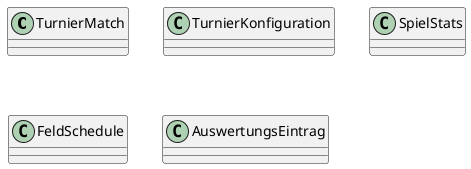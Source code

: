 @startuml

class TurnierMatch
class TurnierKonfiguration
class SpielStats
class FeldSchedule
class AuswertungsEintrag

@enduml